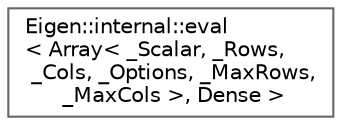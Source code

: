 digraph "Graphical Class Hierarchy"
{
 // LATEX_PDF_SIZE
  bgcolor="transparent";
  edge [fontname=Helvetica,fontsize=10,labelfontname=Helvetica,labelfontsize=10];
  node [fontname=Helvetica,fontsize=10,shape=box,height=0.2,width=0.4];
  rankdir="LR";
  Node0 [id="Node000000",label="Eigen::internal::eval\l\< Array\< _Scalar, _Rows,\l _Cols, _Options, _MaxRows,\l _MaxCols \>, Dense \>",height=0.2,width=0.4,color="grey40", fillcolor="white", style="filled",URL="$structEigen_1_1internal_1_1eval_3_01Array_3_01__Scalar_00_01__Rows_00_01__Cols_00_01__Options_008253f5ff7029a9214af80527abfd7611.html",tooltip=" "];
}
